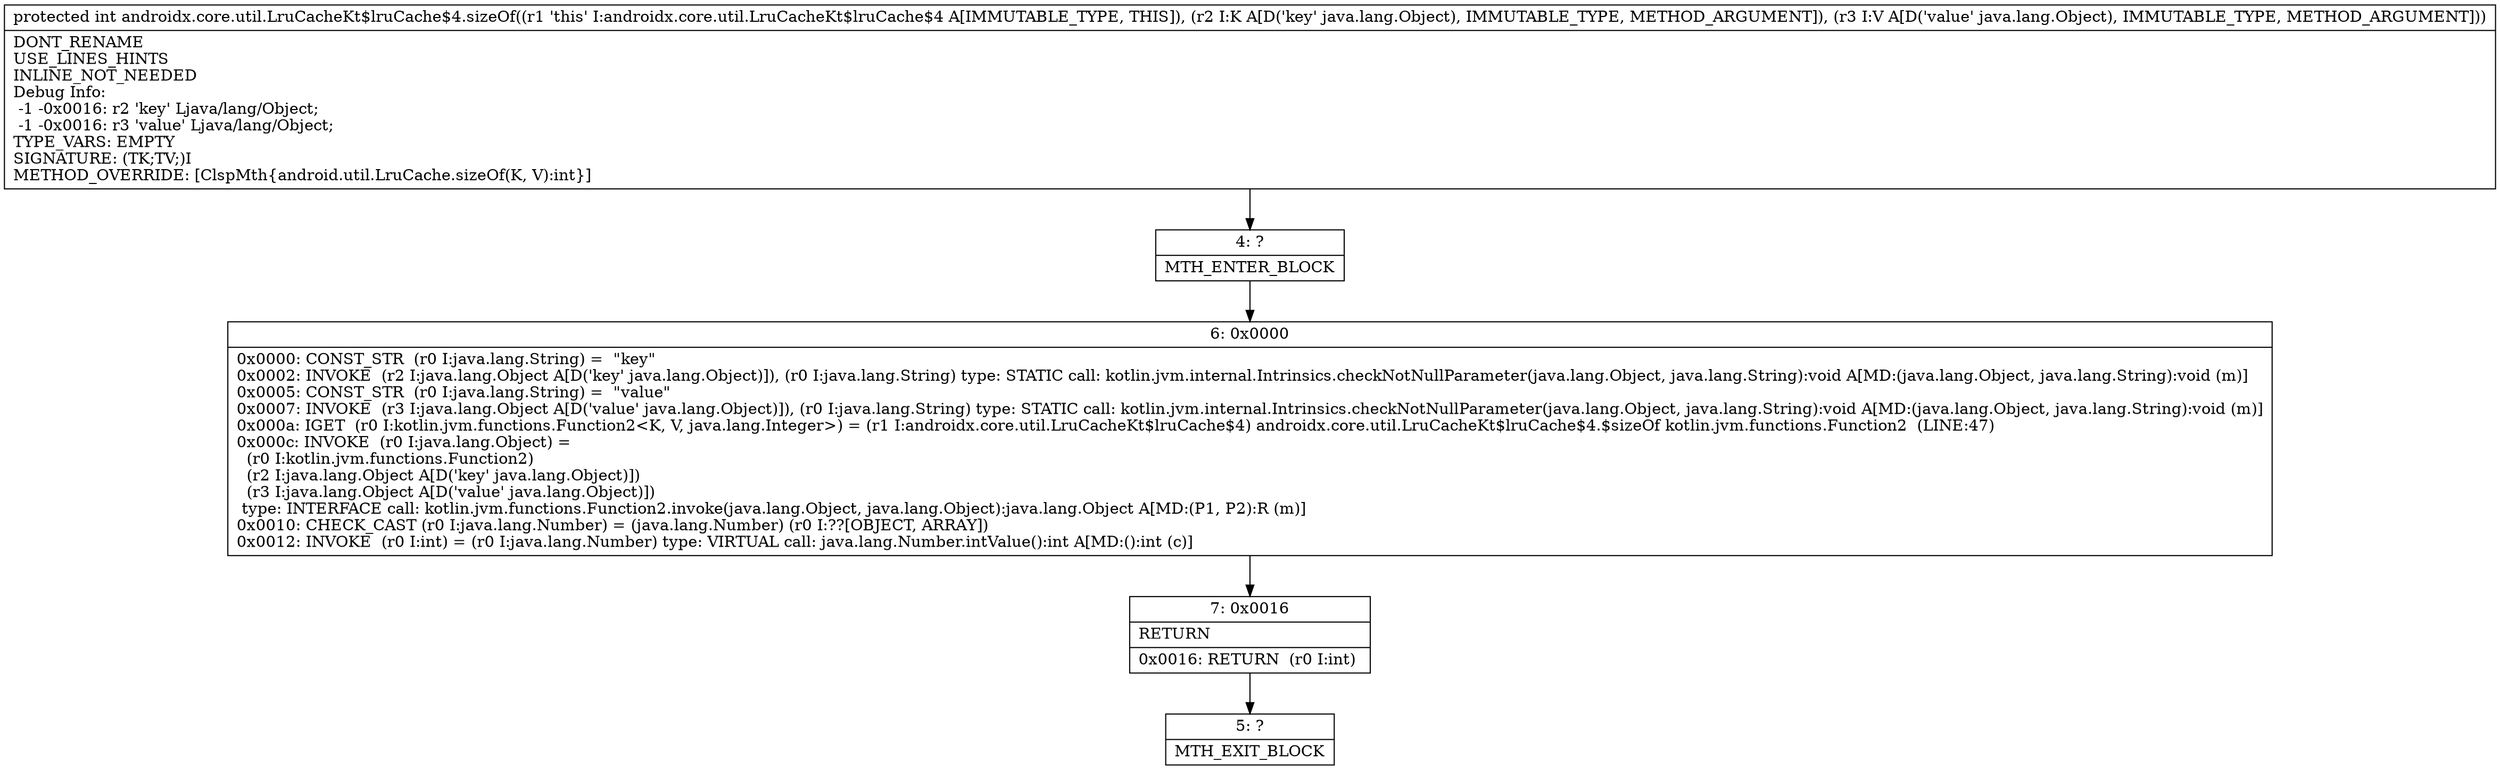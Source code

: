 digraph "CFG forandroidx.core.util.LruCacheKt$lruCache$4.sizeOf(Ljava\/lang\/Object;Ljava\/lang\/Object;)I" {
Node_4 [shape=record,label="{4\:\ ?|MTH_ENTER_BLOCK\l}"];
Node_6 [shape=record,label="{6\:\ 0x0000|0x0000: CONST_STR  (r0 I:java.lang.String) =  \"key\" \l0x0002: INVOKE  (r2 I:java.lang.Object A[D('key' java.lang.Object)]), (r0 I:java.lang.String) type: STATIC call: kotlin.jvm.internal.Intrinsics.checkNotNullParameter(java.lang.Object, java.lang.String):void A[MD:(java.lang.Object, java.lang.String):void (m)]\l0x0005: CONST_STR  (r0 I:java.lang.String) =  \"value\" \l0x0007: INVOKE  (r3 I:java.lang.Object A[D('value' java.lang.Object)]), (r0 I:java.lang.String) type: STATIC call: kotlin.jvm.internal.Intrinsics.checkNotNullParameter(java.lang.Object, java.lang.String):void A[MD:(java.lang.Object, java.lang.String):void (m)]\l0x000a: IGET  (r0 I:kotlin.jvm.functions.Function2\<K, V, java.lang.Integer\>) = (r1 I:androidx.core.util.LruCacheKt$lruCache$4) androidx.core.util.LruCacheKt$lruCache$4.$sizeOf kotlin.jvm.functions.Function2  (LINE:47)\l0x000c: INVOKE  (r0 I:java.lang.Object) = \l  (r0 I:kotlin.jvm.functions.Function2)\l  (r2 I:java.lang.Object A[D('key' java.lang.Object)])\l  (r3 I:java.lang.Object A[D('value' java.lang.Object)])\l type: INTERFACE call: kotlin.jvm.functions.Function2.invoke(java.lang.Object, java.lang.Object):java.lang.Object A[MD:(P1, P2):R (m)]\l0x0010: CHECK_CAST (r0 I:java.lang.Number) = (java.lang.Number) (r0 I:??[OBJECT, ARRAY]) \l0x0012: INVOKE  (r0 I:int) = (r0 I:java.lang.Number) type: VIRTUAL call: java.lang.Number.intValue():int A[MD:():int (c)]\l}"];
Node_7 [shape=record,label="{7\:\ 0x0016|RETURN\l|0x0016: RETURN  (r0 I:int) \l}"];
Node_5 [shape=record,label="{5\:\ ?|MTH_EXIT_BLOCK\l}"];
MethodNode[shape=record,label="{protected int androidx.core.util.LruCacheKt$lruCache$4.sizeOf((r1 'this' I:androidx.core.util.LruCacheKt$lruCache$4 A[IMMUTABLE_TYPE, THIS]), (r2 I:K A[D('key' java.lang.Object), IMMUTABLE_TYPE, METHOD_ARGUMENT]), (r3 I:V A[D('value' java.lang.Object), IMMUTABLE_TYPE, METHOD_ARGUMENT]))  | DONT_RENAME\lUSE_LINES_HINTS\lINLINE_NOT_NEEDED\lDebug Info:\l  \-1 \-0x0016: r2 'key' Ljava\/lang\/Object;\l  \-1 \-0x0016: r3 'value' Ljava\/lang\/Object;\lTYPE_VARS: EMPTY\lSIGNATURE: (TK;TV;)I\lMETHOD_OVERRIDE: [ClspMth\{android.util.LruCache.sizeOf(K, V):int\}]\l}"];
MethodNode -> Node_4;Node_4 -> Node_6;
Node_6 -> Node_7;
Node_7 -> Node_5;
}


